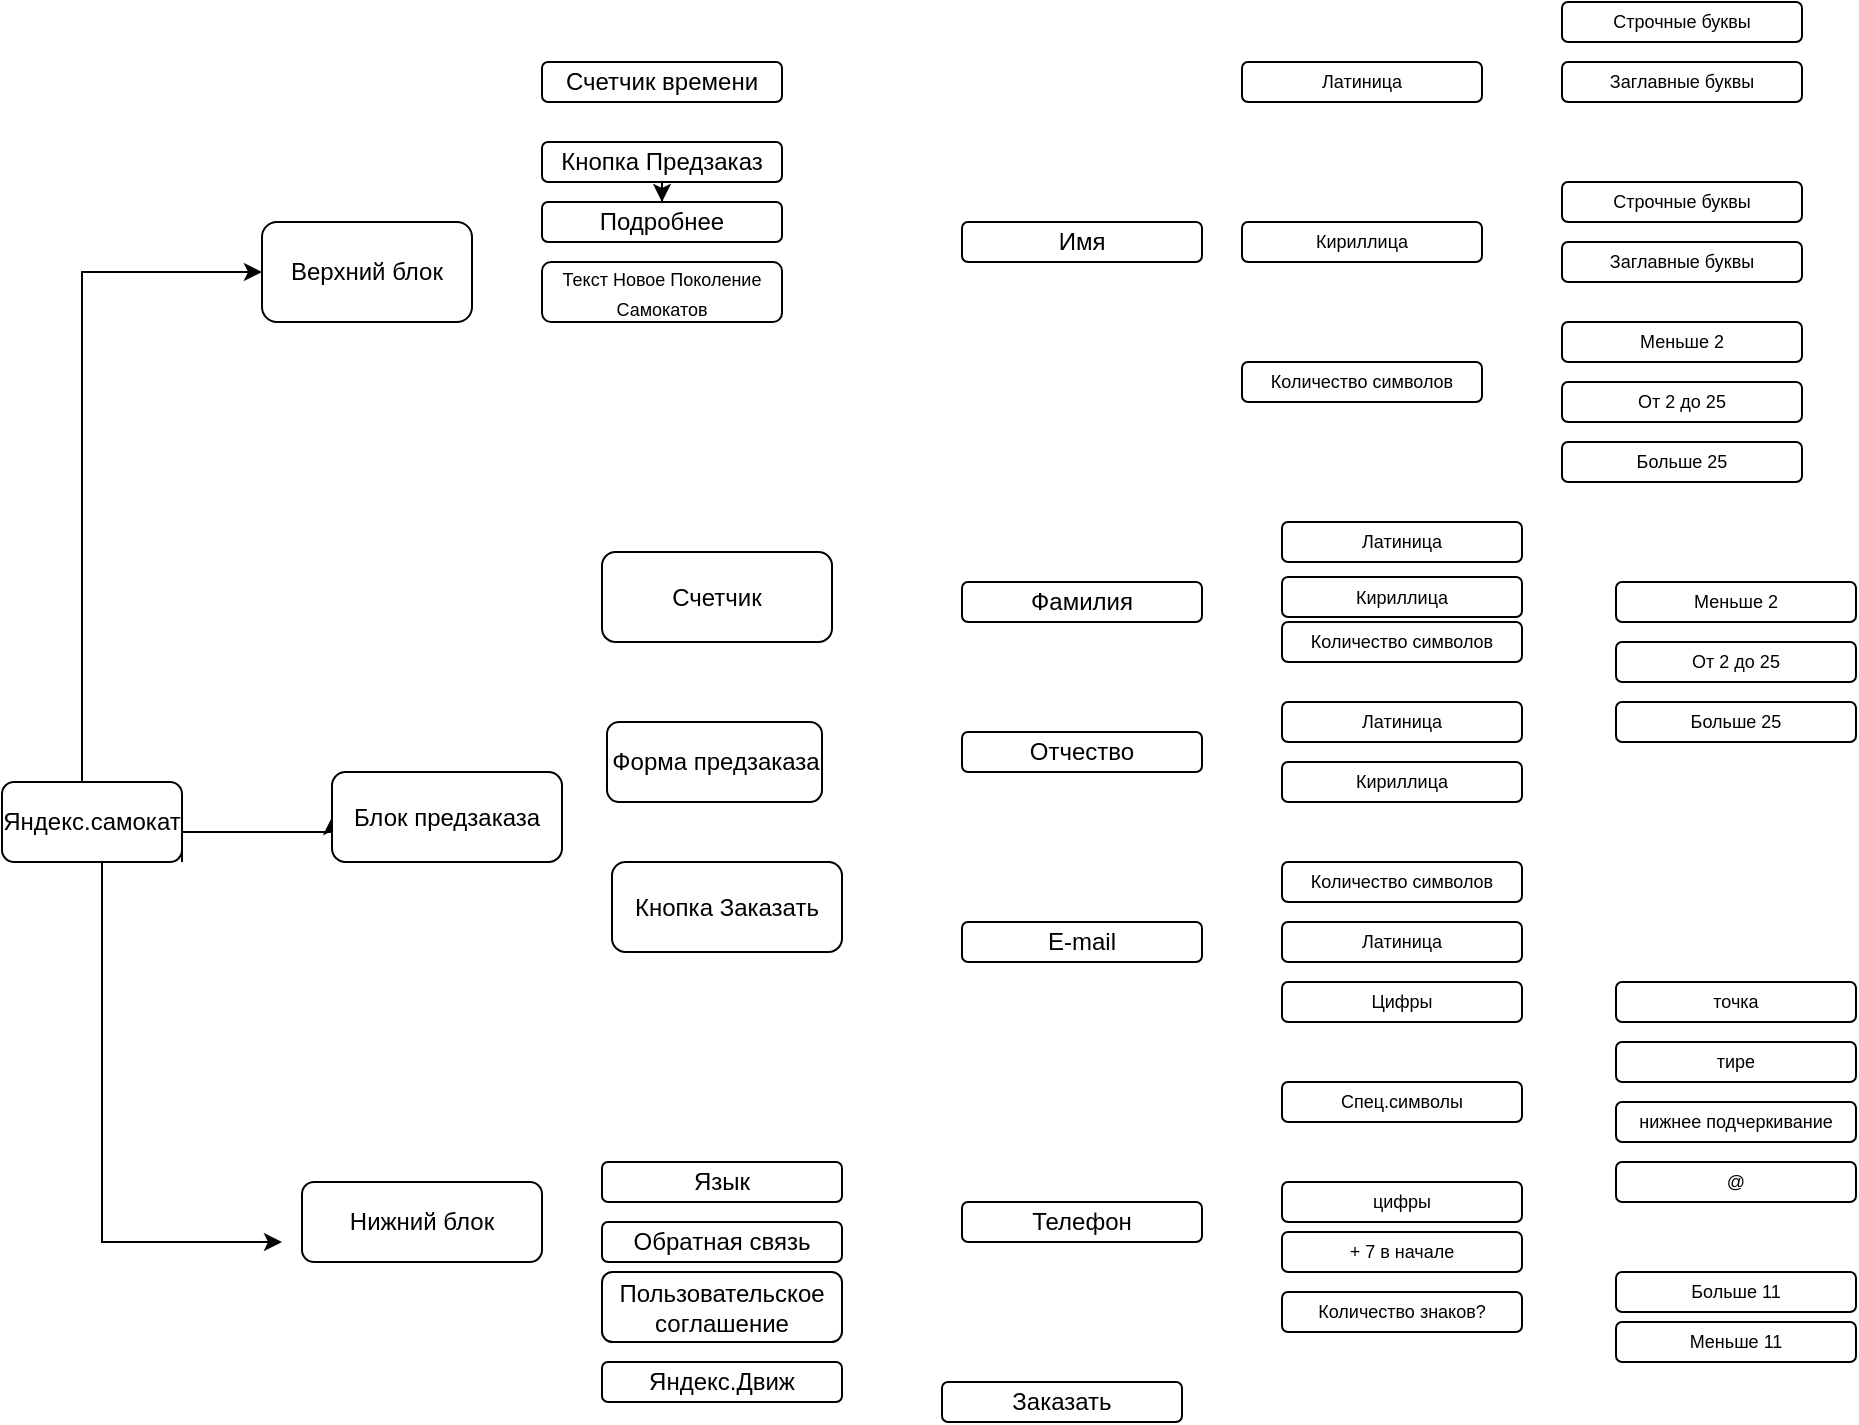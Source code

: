 <mxfile version="17.1.3" type="github"><diagram id="jJWi2BQRXjcURiqtOh5X" name="Page-1"><mxGraphModel dx="782" dy="1605" grid="1" gridSize="10" guides="1" tooltips="1" connect="1" arrows="1" fold="1" page="1" pageScale="1" pageWidth="827" pageHeight="1169" math="0" shadow="0"><root><mxCell id="0"/><mxCell id="1" parent="0"/><mxCell id="xyYuNrAdDvRhYZmGYCSs-3" value="" style="edgeStyle=orthogonalEdgeStyle;rounded=0;orthogonalLoop=1;jettySize=auto;html=1;entryX=0;entryY=0.5;entryDx=0;entryDy=0;" edge="1" parent="1" target="xyYuNrAdDvRhYZmGYCSs-2"><mxGeometry relative="1" as="geometry"><mxPoint x="110" y="360" as="sourcePoint"/><Array as="points"><mxPoint x="185" y="345"/></Array></mxGeometry></mxCell><mxCell id="xyYuNrAdDvRhYZmGYCSs-5" value="" style="edgeStyle=orthogonalEdgeStyle;rounded=0;orthogonalLoop=1;jettySize=auto;html=1;" edge="1" parent="1" source="xyYuNrAdDvRhYZmGYCSs-1" target="xyYuNrAdDvRhYZmGYCSs-4"><mxGeometry relative="1" as="geometry"><Array as="points"><mxPoint x="60" y="65"/></Array></mxGeometry></mxCell><mxCell id="xyYuNrAdDvRhYZmGYCSs-8" style="edgeStyle=orthogonalEdgeStyle;rounded=0;orthogonalLoop=1;jettySize=auto;html=1;exitX=0.5;exitY=1;exitDx=0;exitDy=0;" edge="1" parent="1" source="xyYuNrAdDvRhYZmGYCSs-1"><mxGeometry relative="1" as="geometry"><mxPoint x="160" y="550" as="targetPoint"/><Array as="points"><mxPoint x="70" y="360"/><mxPoint x="70" y="550"/></Array></mxGeometry></mxCell><mxCell id="xyYuNrAdDvRhYZmGYCSs-1" value="Яндекс.самокат" style="rounded=1;whiteSpace=wrap;html=1;" vertex="1" parent="1"><mxGeometry x="20" y="320" width="90" height="40" as="geometry"/></mxCell><mxCell id="xyYuNrAdDvRhYZmGYCSs-2" value="Блок предзаказа" style="whiteSpace=wrap;html=1;rounded=1;" vertex="1" parent="1"><mxGeometry x="185" y="315" width="115" height="45" as="geometry"/></mxCell><mxCell id="xyYuNrAdDvRhYZmGYCSs-4" value="Верхний блок" style="whiteSpace=wrap;html=1;rounded=1;" vertex="1" parent="1"><mxGeometry x="150" y="40" width="105" height="50" as="geometry"/></mxCell><mxCell id="xyYuNrAdDvRhYZmGYCSs-9" value="Нижний блок" style="rounded=1;whiteSpace=wrap;html=1;" vertex="1" parent="1"><mxGeometry x="170" y="520" width="120" height="40" as="geometry"/></mxCell><mxCell id="xyYuNrAdDvRhYZmGYCSs-11" value="Счетчик времени" style="rounded=1;whiteSpace=wrap;html=1;" vertex="1" parent="1"><mxGeometry x="290" y="-40" width="120" height="20" as="geometry"/></mxCell><mxCell id="xyYuNrAdDvRhYZmGYCSs-14" value="" style="edgeStyle=orthogonalEdgeStyle;rounded=0;orthogonalLoop=1;jettySize=auto;html=1;" edge="1" parent="1" source="xyYuNrAdDvRhYZmGYCSs-12" target="xyYuNrAdDvRhYZmGYCSs-13"><mxGeometry relative="1" as="geometry"/></mxCell><mxCell id="xyYuNrAdDvRhYZmGYCSs-12" value="Кнопка Предзаказ" style="rounded=1;whiteSpace=wrap;html=1;" vertex="1" parent="1"><mxGeometry x="290" width="120" height="20" as="geometry"/></mxCell><mxCell id="xyYuNrAdDvRhYZmGYCSs-13" value="Подробнее" style="rounded=1;whiteSpace=wrap;html=1;" vertex="1" parent="1"><mxGeometry x="290" y="30" width="120" height="20" as="geometry"/></mxCell><mxCell id="xyYuNrAdDvRhYZmGYCSs-15" value="&lt;font style=&quot;font-size: 9px&quot;&gt;Текст Новое Поколение Самокатов&lt;/font&gt;" style="rounded=1;whiteSpace=wrap;html=1;" vertex="1" parent="1"><mxGeometry x="290" y="60" width="120" height="30" as="geometry"/></mxCell><mxCell id="xyYuNrAdDvRhYZmGYCSs-16" value="Имя" style="rounded=1;whiteSpace=wrap;html=1;" vertex="1" parent="1"><mxGeometry x="500" y="40" width="120" height="20" as="geometry"/></mxCell><mxCell id="xyYuNrAdDvRhYZmGYCSs-17" value="Фамилия" style="rounded=1;whiteSpace=wrap;html=1;" vertex="1" parent="1"><mxGeometry x="500" y="220" width="120" height="20" as="geometry"/></mxCell><mxCell id="xyYuNrAdDvRhYZmGYCSs-18" value="Отчество" style="rounded=1;whiteSpace=wrap;html=1;" vertex="1" parent="1"><mxGeometry x="500" y="295" width="120" height="20" as="geometry"/></mxCell><mxCell id="xyYuNrAdDvRhYZmGYCSs-19" value="Язык" style="rounded=1;whiteSpace=wrap;html=1;" vertex="1" parent="1"><mxGeometry x="320" y="510" width="120" height="20" as="geometry"/></mxCell><mxCell id="xyYuNrAdDvRhYZmGYCSs-20" style="edgeStyle=orthogonalEdgeStyle;rounded=0;orthogonalLoop=1;jettySize=auto;html=1;exitX=0.5;exitY=1;exitDx=0;exitDy=0;fontSize=9;" edge="1" parent="1" source="xyYuNrAdDvRhYZmGYCSs-15" target="xyYuNrAdDvRhYZmGYCSs-15"><mxGeometry relative="1" as="geometry"/></mxCell><mxCell id="xyYuNrAdDvRhYZmGYCSs-21" value="E-mail" style="rounded=1;whiteSpace=wrap;html=1;" vertex="1" parent="1"><mxGeometry x="500" y="390" width="120" height="20" as="geometry"/></mxCell><mxCell id="xyYuNrAdDvRhYZmGYCSs-22" value="Заказать" style="rounded=1;whiteSpace=wrap;html=1;" vertex="1" parent="1"><mxGeometry x="490" y="620" width="120" height="20" as="geometry"/></mxCell><mxCell id="xyYuNrAdDvRhYZmGYCSs-23" value="Обратная связь" style="rounded=1;whiteSpace=wrap;html=1;" vertex="1" parent="1"><mxGeometry x="320" y="540" width="120" height="20" as="geometry"/></mxCell><mxCell id="xyYuNrAdDvRhYZmGYCSs-24" value="Пользовательское соглашение" style="rounded=1;whiteSpace=wrap;html=1;" vertex="1" parent="1"><mxGeometry x="320" y="565" width="120" height="35" as="geometry"/></mxCell><mxCell id="xyYuNrAdDvRhYZmGYCSs-25" value="Яндекс.Движ" style="rounded=1;whiteSpace=wrap;html=1;" vertex="1" parent="1"><mxGeometry x="320" y="610" width="120" height="20" as="geometry"/></mxCell><mxCell id="xyYuNrAdDvRhYZmGYCSs-26" value="Форма предзаказа" style="whiteSpace=wrap;html=1;rounded=1;" vertex="1" parent="1"><mxGeometry x="322.5" y="290" width="107.5" height="40" as="geometry"/></mxCell><mxCell id="xyYuNrAdDvRhYZmGYCSs-27" value="Кнопка Заказать" style="whiteSpace=wrap;html=1;rounded=1;" vertex="1" parent="1"><mxGeometry x="325" y="360" width="115" height="45" as="geometry"/></mxCell><mxCell id="xyYuNrAdDvRhYZmGYCSs-28" value="Счетчик" style="whiteSpace=wrap;html=1;rounded=1;" vertex="1" parent="1"><mxGeometry x="320" y="205" width="115" height="45" as="geometry"/></mxCell><mxCell id="xyYuNrAdDvRhYZmGYCSs-34" value="Кириллица" style="rounded=1;whiteSpace=wrap;html=1;fontSize=9;" vertex="1" parent="1"><mxGeometry x="660" y="217.5" width="120" height="20" as="geometry"/></mxCell><mxCell id="xyYuNrAdDvRhYZmGYCSs-35" value="Количество символов" style="rounded=1;whiteSpace=wrap;html=1;fontSize=9;" vertex="1" parent="1"><mxGeometry x="660" y="240" width="120" height="20" as="geometry"/></mxCell><mxCell id="xyYuNrAdDvRhYZmGYCSs-36" value="Латиница" style="rounded=1;whiteSpace=wrap;html=1;fontSize=9;" vertex="1" parent="1"><mxGeometry x="660" y="190" width="120" height="20" as="geometry"/></mxCell><mxCell id="xyYuNrAdDvRhYZmGYCSs-37" value="Латиница" style="rounded=1;whiteSpace=wrap;html=1;fontSize=9;" vertex="1" parent="1"><mxGeometry x="660" y="280" width="120" height="20" as="geometry"/></mxCell><mxCell id="xyYuNrAdDvRhYZmGYCSs-38" value="Кириллица" style="rounded=1;whiteSpace=wrap;html=1;fontSize=9;" vertex="1" parent="1"><mxGeometry x="640" y="40" width="120" height="20" as="geometry"/></mxCell><mxCell id="xyYuNrAdDvRhYZmGYCSs-39" value="Латиница" style="rounded=1;whiteSpace=wrap;html=1;fontSize=9;" vertex="1" parent="1"><mxGeometry x="640" y="-40" width="120" height="20" as="geometry"/></mxCell><mxCell id="xyYuNrAdDvRhYZmGYCSs-40" value="Кириллица" style="rounded=1;whiteSpace=wrap;html=1;fontSize=9;" vertex="1" parent="1"><mxGeometry x="660" y="310" width="120" height="20" as="geometry"/></mxCell><mxCell id="xyYuNrAdDvRhYZmGYCSs-41" value="Количество символов" style="rounded=1;whiteSpace=wrap;html=1;fontSize=9;" vertex="1" parent="1"><mxGeometry x="660" y="360" width="120" height="20" as="geometry"/></mxCell><mxCell id="xyYuNrAdDvRhYZmGYCSs-42" value="Латиница" style="rounded=1;whiteSpace=wrap;html=1;fontSize=9;" vertex="1" parent="1"><mxGeometry x="660" y="390" width="120" height="20" as="geometry"/></mxCell><mxCell id="xyYuNrAdDvRhYZmGYCSs-43" value="Цифры" style="rounded=1;whiteSpace=wrap;html=1;fontSize=9;" vertex="1" parent="1"><mxGeometry x="660" y="420" width="120" height="20" as="geometry"/></mxCell><mxCell id="xyYuNrAdDvRhYZmGYCSs-44" value="Спец.символы" style="rounded=1;whiteSpace=wrap;html=1;fontSize=9;" vertex="1" parent="1"><mxGeometry x="660" y="470" width="120" height="20" as="geometry"/></mxCell><mxCell id="xyYuNrAdDvRhYZmGYCSs-45" value="точка" style="rounded=1;whiteSpace=wrap;html=1;fontSize=9;" vertex="1" parent="1"><mxGeometry x="827" y="420" width="120" height="20" as="geometry"/></mxCell><mxCell id="xyYuNrAdDvRhYZmGYCSs-46" value="Количество символов" style="rounded=1;whiteSpace=wrap;html=1;fontSize=9;" vertex="1" parent="1"><mxGeometry x="640" y="110" width="120" height="20" as="geometry"/></mxCell><mxCell id="xyYuNrAdDvRhYZmGYCSs-55" value="тире" style="rounded=1;whiteSpace=wrap;html=1;fontSize=9;" vertex="1" parent="1"><mxGeometry x="827" y="450" width="120" height="20" as="geometry"/></mxCell><mxCell id="xyYuNrAdDvRhYZmGYCSs-56" value="нижнее подчеркивание" style="rounded=1;whiteSpace=wrap;html=1;fontSize=9;" vertex="1" parent="1"><mxGeometry x="827" y="480" width="120" height="20" as="geometry"/></mxCell><mxCell id="xyYuNrAdDvRhYZmGYCSs-57" value="@" style="rounded=1;whiteSpace=wrap;html=1;fontSize=9;" vertex="1" parent="1"><mxGeometry x="827" y="510" width="120" height="20" as="geometry"/></mxCell><mxCell id="xyYuNrAdDvRhYZmGYCSs-58" value="Телефон" style="rounded=1;whiteSpace=wrap;html=1;" vertex="1" parent="1"><mxGeometry x="500" y="530" width="120" height="20" as="geometry"/></mxCell><mxCell id="xyYuNrAdDvRhYZmGYCSs-61" value="цифры" style="rounded=1;whiteSpace=wrap;html=1;fontSize=9;" vertex="1" parent="1"><mxGeometry x="660" y="520" width="120" height="20" as="geometry"/></mxCell><mxCell id="xyYuNrAdDvRhYZmGYCSs-62" value="+ 7 в начале" style="rounded=1;whiteSpace=wrap;html=1;fontSize=9;" vertex="1" parent="1"><mxGeometry x="660" y="545" width="120" height="20" as="geometry"/></mxCell><mxCell id="xyYuNrAdDvRhYZmGYCSs-66" value="Количество знаков?" style="rounded=1;whiteSpace=wrap;html=1;fontSize=9;" vertex="1" parent="1"><mxGeometry x="660" y="575" width="120" height="20" as="geometry"/></mxCell><mxCell id="xyYuNrAdDvRhYZmGYCSs-67" value="Больше 11" style="rounded=1;whiteSpace=wrap;html=1;fontSize=9;" vertex="1" parent="1"><mxGeometry x="827" y="565" width="120" height="20" as="geometry"/></mxCell><mxCell id="xyYuNrAdDvRhYZmGYCSs-68" value="Меньше 11" style="rounded=1;whiteSpace=wrap;html=1;fontSize=9;" vertex="1" parent="1"><mxGeometry x="827" y="590" width="120" height="20" as="geometry"/></mxCell><mxCell id="xyYuNrAdDvRhYZmGYCSs-69" value="Меньше 2" style="rounded=1;whiteSpace=wrap;html=1;fontSize=9;" vertex="1" parent="1"><mxGeometry x="800" y="90" width="120" height="20" as="geometry"/></mxCell><mxCell id="xyYuNrAdDvRhYZmGYCSs-70" value="От 2 до 25" style="rounded=1;whiteSpace=wrap;html=1;fontSize=9;" vertex="1" parent="1"><mxGeometry x="800" y="120" width="120" height="20" as="geometry"/></mxCell><mxCell id="xyYuNrAdDvRhYZmGYCSs-71" value="Больше 25" style="rounded=1;whiteSpace=wrap;html=1;fontSize=9;" vertex="1" parent="1"><mxGeometry x="800" y="150" width="120" height="20" as="geometry"/></mxCell><mxCell id="xyYuNrAdDvRhYZmGYCSs-72" value="Меньше 2" style="rounded=1;whiteSpace=wrap;html=1;fontSize=9;" vertex="1" parent="1"><mxGeometry x="827" y="220" width="120" height="20" as="geometry"/></mxCell><mxCell id="xyYuNrAdDvRhYZmGYCSs-73" value="От 2 до 25" style="rounded=1;whiteSpace=wrap;html=1;fontSize=9;" vertex="1" parent="1"><mxGeometry x="827" y="250" width="120" height="20" as="geometry"/></mxCell><mxCell id="xyYuNrAdDvRhYZmGYCSs-74" value="Больше 25" style="rounded=1;whiteSpace=wrap;html=1;fontSize=9;" vertex="1" parent="1"><mxGeometry x="827" y="280" width="120" height="20" as="geometry"/></mxCell><mxCell id="xyYuNrAdDvRhYZmGYCSs-76" value="Строчные буквы" style="rounded=1;whiteSpace=wrap;html=1;fontSize=9;" vertex="1" parent="1"><mxGeometry x="800" y="-70" width="120" height="20" as="geometry"/></mxCell><mxCell id="xyYuNrAdDvRhYZmGYCSs-77" value="Заглавные буквы" style="rounded=1;whiteSpace=wrap;html=1;fontSize=9;" vertex="1" parent="1"><mxGeometry x="800" y="-40" width="120" height="20" as="geometry"/></mxCell><mxCell id="xyYuNrAdDvRhYZmGYCSs-78" value="Строчные буквы" style="rounded=1;whiteSpace=wrap;html=1;fontSize=9;" vertex="1" parent="1"><mxGeometry x="800" y="20" width="120" height="20" as="geometry"/></mxCell><mxCell id="xyYuNrAdDvRhYZmGYCSs-79" value="Заглавные буквы" style="rounded=1;whiteSpace=wrap;html=1;fontSize=9;" vertex="1" parent="1"><mxGeometry x="800" y="50" width="120" height="20" as="geometry"/></mxCell></root></mxGraphModel></diagram></mxfile>